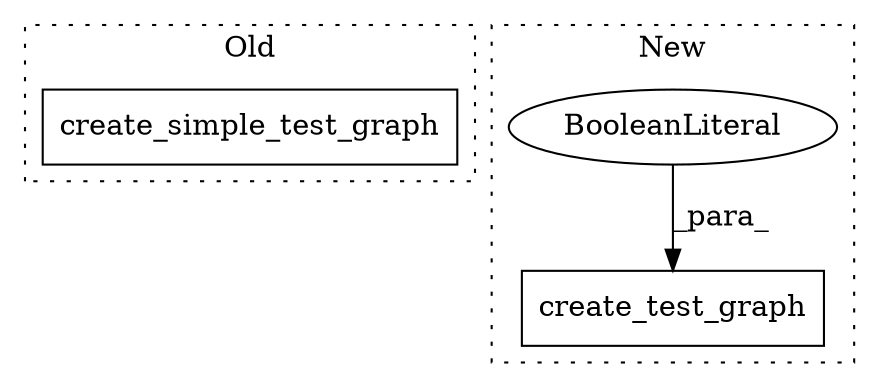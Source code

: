 digraph G {
subgraph cluster0 {
1 [label="create_simple_test_graph" a="32" s="3721" l="26" shape="box"];
label = "Old";
style="dotted";
}
subgraph cluster1 {
2 [label="create_test_graph" a="32" s="3708,3730" l="18,1" shape="box"];
3 [label="BooleanLiteral" a="9" s="3726" l="4" shape="ellipse"];
label = "New";
style="dotted";
}
3 -> 2 [label="_para_"];
}